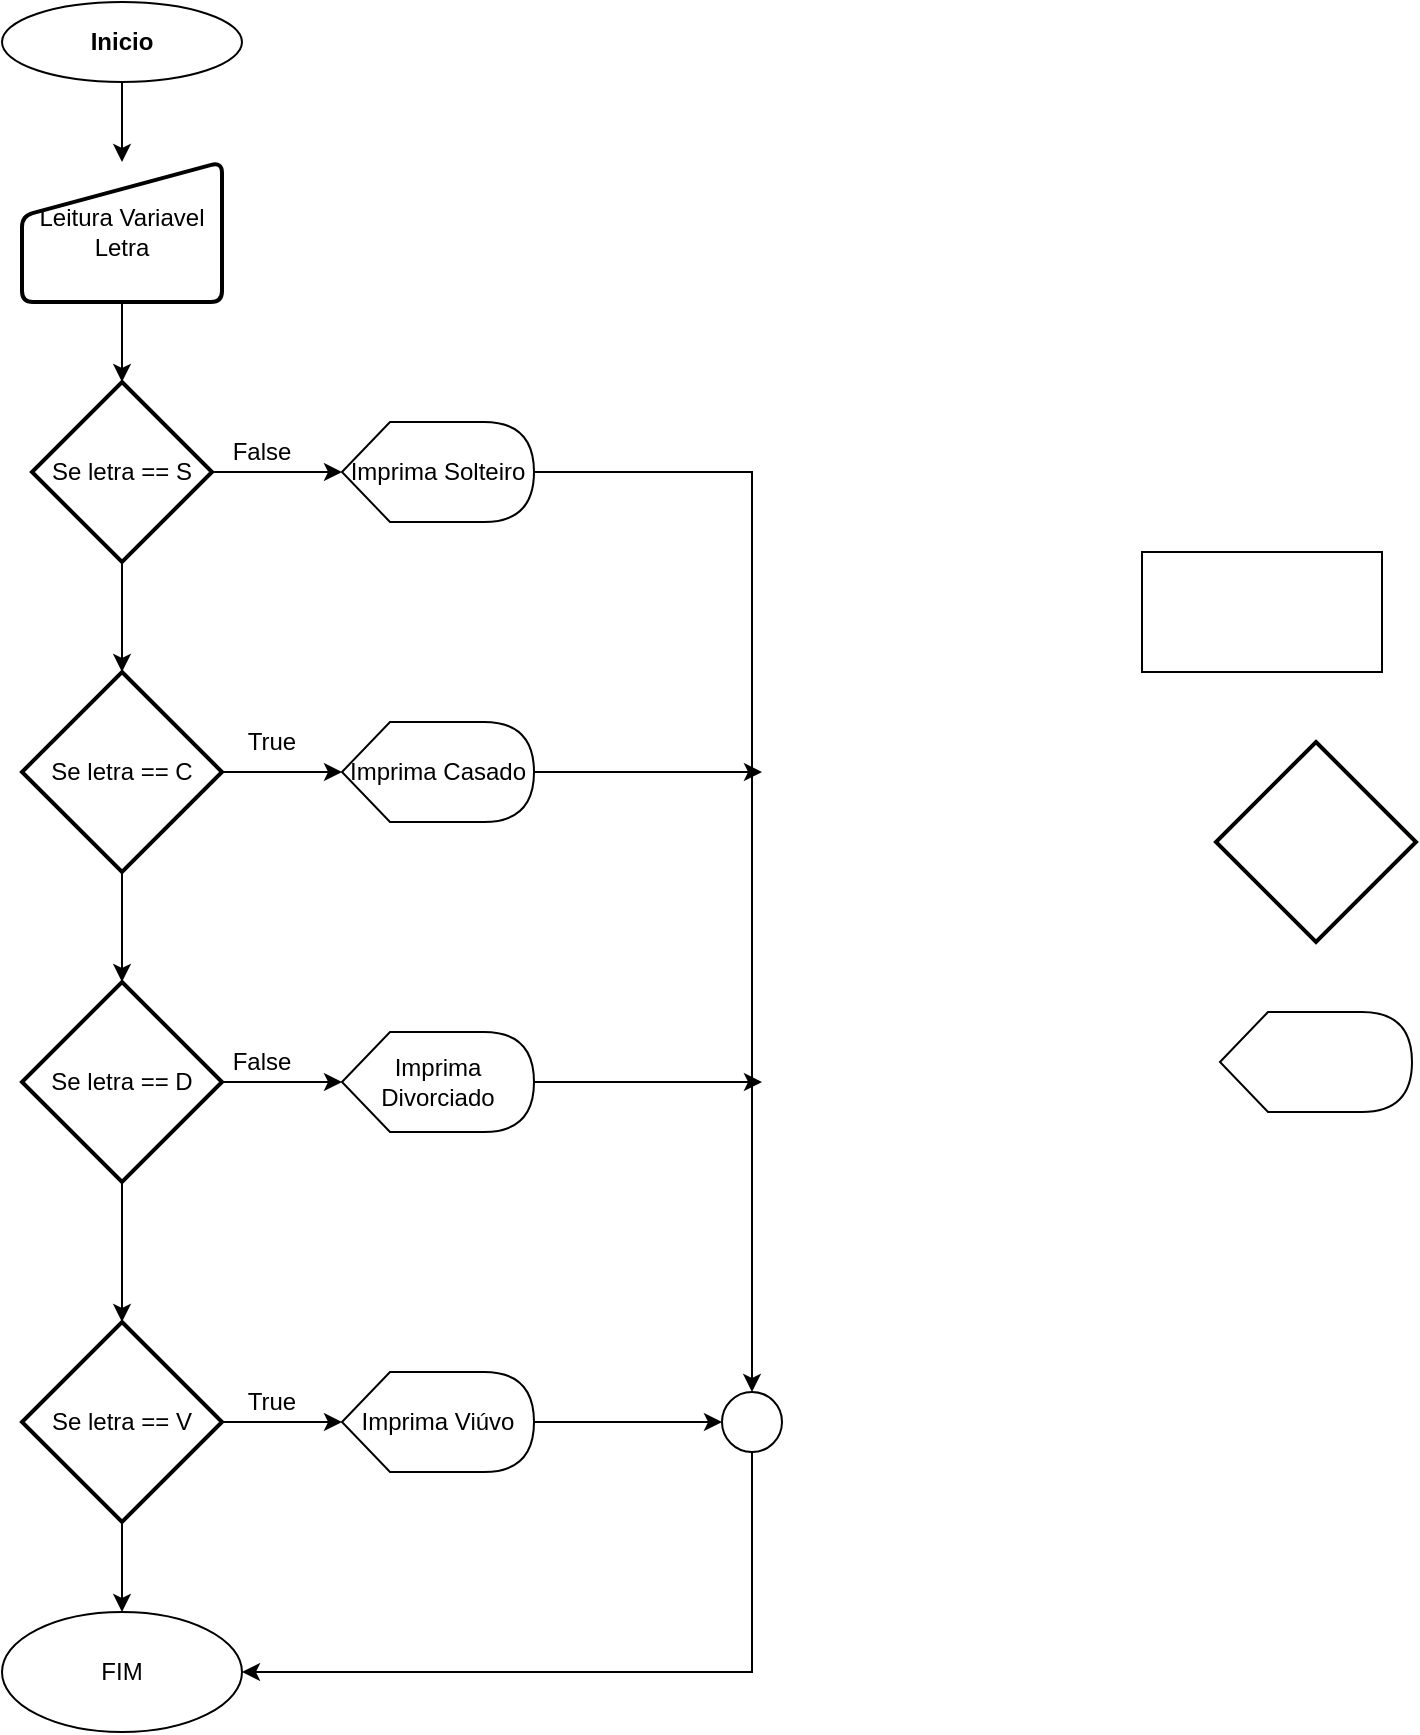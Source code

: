 <mxfile version="24.8.0">
  <diagram name="Página-1" id="ZA-Aunzl22P8KFDoaN0C">
    <mxGraphModel dx="1154" dy="538" grid="1" gridSize="10" guides="1" tooltips="1" connect="1" arrows="1" fold="1" page="1" pageScale="1" pageWidth="827" pageHeight="1169" math="0" shadow="0">
      <root>
        <mxCell id="0" />
        <mxCell id="1" parent="0" />
        <mxCell id="FufnaFPNU5PWBQHgHQ1B-16" value="" style="edgeStyle=orthogonalEdgeStyle;rounded=0;orthogonalLoop=1;jettySize=auto;html=1;" parent="1" source="FufnaFPNU5PWBQHgHQ1B-1" target="FufnaFPNU5PWBQHgHQ1B-3" edge="1">
          <mxGeometry relative="1" as="geometry" />
        </mxCell>
        <mxCell id="FufnaFPNU5PWBQHgHQ1B-1" value="Inicio" style="ellipse;whiteSpace=wrap;html=1;fontStyle=1" parent="1" vertex="1">
          <mxGeometry x="120" y="200" width="120" height="40" as="geometry" />
        </mxCell>
        <mxCell id="FufnaFPNU5PWBQHgHQ1B-2" value="FIM" style="ellipse;whiteSpace=wrap;html=1;" parent="1" vertex="1">
          <mxGeometry x="120" y="1005" width="120" height="60" as="geometry" />
        </mxCell>
        <mxCell id="FufnaFPNU5PWBQHgHQ1B-15" value="" style="edgeStyle=orthogonalEdgeStyle;rounded=0;orthogonalLoop=1;jettySize=auto;html=1;" parent="1" source="FufnaFPNU5PWBQHgHQ1B-3" target="FufnaFPNU5PWBQHgHQ1B-12" edge="1">
          <mxGeometry relative="1" as="geometry" />
        </mxCell>
        <mxCell id="FufnaFPNU5PWBQHgHQ1B-3" value="Leitura Variavel Letra" style="html=1;strokeWidth=2;shape=manualInput;whiteSpace=wrap;rounded=1;size=27;arcSize=11;" parent="1" vertex="1">
          <mxGeometry x="130" y="280" width="100" height="70" as="geometry" />
        </mxCell>
        <mxCell id="FufnaFPNU5PWBQHgHQ1B-4" value="" style="rounded=0;whiteSpace=wrap;html=1;" parent="1" vertex="1">
          <mxGeometry x="690" y="475" width="120" height="60" as="geometry" />
        </mxCell>
        <mxCell id="FufnaFPNU5PWBQHgHQ1B-5" value="" style="shape=display;whiteSpace=wrap;html=1;" parent="1" vertex="1">
          <mxGeometry x="729" y="705" width="96" height="50" as="geometry" />
        </mxCell>
        <mxCell id="FufnaFPNU5PWBQHgHQ1B-25" value="" style="edgeStyle=orthogonalEdgeStyle;rounded=0;orthogonalLoop=1;jettySize=auto;html=1;" parent="1" source="FufnaFPNU5PWBQHgHQ1B-6" target="FufnaFPNU5PWBQHgHQ1B-23" edge="1">
          <mxGeometry relative="1" as="geometry" />
        </mxCell>
        <mxCell id="FufnaFPNU5PWBQHgHQ1B-28" value="" style="edgeStyle=orthogonalEdgeStyle;rounded=0;orthogonalLoop=1;jettySize=auto;html=1;" parent="1" source="FufnaFPNU5PWBQHgHQ1B-6" target="FufnaFPNU5PWBQHgHQ1B-21" edge="1">
          <mxGeometry relative="1" as="geometry" />
        </mxCell>
        <mxCell id="FufnaFPNU5PWBQHgHQ1B-6" value="Se letra == D" style="strokeWidth=2;html=1;shape=mxgraph.flowchart.decision;whiteSpace=wrap;" parent="1" vertex="1">
          <mxGeometry x="130" y="690" width="100" height="100" as="geometry" />
        </mxCell>
        <mxCell id="bghfGazolIY_15rfyOPS-15" style="edgeStyle=orthogonalEdgeStyle;rounded=0;orthogonalLoop=1;jettySize=auto;html=1;exitX=0.5;exitY=1;exitDx=0;exitDy=0;entryX=1;entryY=0.5;entryDx=0;entryDy=0;" edge="1" parent="1" source="FufnaFPNU5PWBQHgHQ1B-7" target="FufnaFPNU5PWBQHgHQ1B-2">
          <mxGeometry relative="1" as="geometry" />
        </mxCell>
        <mxCell id="FufnaFPNU5PWBQHgHQ1B-7" value="" style="ellipse;whiteSpace=wrap;html=1;aspect=fixed;" parent="1" vertex="1">
          <mxGeometry x="480" y="895" width="30" height="30" as="geometry" />
        </mxCell>
        <mxCell id="FufnaFPNU5PWBQHgHQ1B-14" value="" style="edgeStyle=orthogonalEdgeStyle;rounded=0;orthogonalLoop=1;jettySize=auto;html=1;" parent="1" source="FufnaFPNU5PWBQHgHQ1B-12" target="FufnaFPNU5PWBQHgHQ1B-13" edge="1">
          <mxGeometry relative="1" as="geometry" />
        </mxCell>
        <mxCell id="FufnaFPNU5PWBQHgHQ1B-19" value="" style="edgeStyle=orthogonalEdgeStyle;rounded=0;orthogonalLoop=1;jettySize=auto;html=1;" parent="1" source="FufnaFPNU5PWBQHgHQ1B-12" target="FufnaFPNU5PWBQHgHQ1B-17" edge="1">
          <mxGeometry relative="1" as="geometry" />
        </mxCell>
        <mxCell id="FufnaFPNU5PWBQHgHQ1B-12" value="Se letra == S" style="strokeWidth=2;html=1;shape=mxgraph.flowchart.decision;whiteSpace=wrap;" parent="1" vertex="1">
          <mxGeometry x="135" y="390" width="90" height="90" as="geometry" />
        </mxCell>
        <mxCell id="bghfGazolIY_15rfyOPS-3" style="edgeStyle=orthogonalEdgeStyle;rounded=0;orthogonalLoop=1;jettySize=auto;html=1;entryX=0.5;entryY=0;entryDx=0;entryDy=0;" edge="1" parent="1" source="FufnaFPNU5PWBQHgHQ1B-13" target="FufnaFPNU5PWBQHgHQ1B-7">
          <mxGeometry relative="1" as="geometry" />
        </mxCell>
        <mxCell id="FufnaFPNU5PWBQHgHQ1B-13" value="Imprima Solteiro" style="shape=display;whiteSpace=wrap;html=1;" parent="1" vertex="1">
          <mxGeometry x="290" y="410" width="96" height="50" as="geometry" />
        </mxCell>
        <mxCell id="FufnaFPNU5PWBQHgHQ1B-20" value="" style="edgeStyle=orthogonalEdgeStyle;rounded=0;orthogonalLoop=1;jettySize=auto;html=1;" parent="1" source="FufnaFPNU5PWBQHgHQ1B-17" target="FufnaFPNU5PWBQHgHQ1B-18" edge="1">
          <mxGeometry relative="1" as="geometry" />
        </mxCell>
        <mxCell id="FufnaFPNU5PWBQHgHQ1B-27" value="" style="edgeStyle=orthogonalEdgeStyle;rounded=0;orthogonalLoop=1;jettySize=auto;html=1;" parent="1" source="FufnaFPNU5PWBQHgHQ1B-17" target="FufnaFPNU5PWBQHgHQ1B-6" edge="1">
          <mxGeometry relative="1" as="geometry" />
        </mxCell>
        <mxCell id="FufnaFPNU5PWBQHgHQ1B-17" value="Se letra == C" style="strokeWidth=2;html=1;shape=mxgraph.flowchart.decision;whiteSpace=wrap;" parent="1" vertex="1">
          <mxGeometry x="130" y="535" width="100" height="100" as="geometry" />
        </mxCell>
        <mxCell id="bghfGazolIY_15rfyOPS-16" style="edgeStyle=orthogonalEdgeStyle;rounded=0;orthogonalLoop=1;jettySize=auto;html=1;" edge="1" parent="1" source="FufnaFPNU5PWBQHgHQ1B-18">
          <mxGeometry relative="1" as="geometry">
            <mxPoint x="500.0" y="585" as="targetPoint" />
          </mxGeometry>
        </mxCell>
        <mxCell id="FufnaFPNU5PWBQHgHQ1B-18" value="Imprima Casado" style="shape=display;whiteSpace=wrap;html=1;" parent="1" vertex="1">
          <mxGeometry x="290" y="560" width="96" height="50" as="geometry" />
        </mxCell>
        <mxCell id="FufnaFPNU5PWBQHgHQ1B-26" value="" style="edgeStyle=orthogonalEdgeStyle;rounded=0;orthogonalLoop=1;jettySize=auto;html=1;" parent="1" source="FufnaFPNU5PWBQHgHQ1B-21" target="FufnaFPNU5PWBQHgHQ1B-24" edge="1">
          <mxGeometry relative="1" as="geometry" />
        </mxCell>
        <mxCell id="bghfGazolIY_15rfyOPS-1" value="" style="edgeStyle=orthogonalEdgeStyle;rounded=0;orthogonalLoop=1;jettySize=auto;html=1;" edge="1" parent="1" source="FufnaFPNU5PWBQHgHQ1B-21" target="FufnaFPNU5PWBQHgHQ1B-2">
          <mxGeometry relative="1" as="geometry" />
        </mxCell>
        <mxCell id="FufnaFPNU5PWBQHgHQ1B-21" value="Se letra == V" style="strokeWidth=2;html=1;shape=mxgraph.flowchart.decision;whiteSpace=wrap;" parent="1" vertex="1">
          <mxGeometry x="130" y="860" width="100" height="100" as="geometry" />
        </mxCell>
        <mxCell id="FufnaFPNU5PWBQHgHQ1B-22" value="" style="strokeWidth=2;html=1;shape=mxgraph.flowchart.decision;whiteSpace=wrap;" parent="1" vertex="1">
          <mxGeometry x="727" y="570" width="100" height="100" as="geometry" />
        </mxCell>
        <mxCell id="bghfGazolIY_15rfyOPS-17" style="edgeStyle=orthogonalEdgeStyle;rounded=0;orthogonalLoop=1;jettySize=auto;html=1;" edge="1" parent="1" source="FufnaFPNU5PWBQHgHQ1B-23">
          <mxGeometry relative="1" as="geometry">
            <mxPoint x="500.0" y="740" as="targetPoint" />
          </mxGeometry>
        </mxCell>
        <mxCell id="FufnaFPNU5PWBQHgHQ1B-23" value="Imprima Divorciado" style="shape=display;whiteSpace=wrap;html=1;" parent="1" vertex="1">
          <mxGeometry x="290" y="715" width="96" height="50" as="geometry" />
        </mxCell>
        <mxCell id="bghfGazolIY_15rfyOPS-2" value="" style="edgeStyle=orthogonalEdgeStyle;rounded=0;orthogonalLoop=1;jettySize=auto;html=1;" edge="1" parent="1" source="FufnaFPNU5PWBQHgHQ1B-24" target="FufnaFPNU5PWBQHgHQ1B-7">
          <mxGeometry relative="1" as="geometry" />
        </mxCell>
        <mxCell id="FufnaFPNU5PWBQHgHQ1B-24" value="Imprima Viúvo" style="shape=display;whiteSpace=wrap;html=1;" parent="1" vertex="1">
          <mxGeometry x="290" y="885" width="96" height="50" as="geometry" />
        </mxCell>
        <mxCell id="FufnaFPNU5PWBQHgHQ1B-29" value="False" style="text;html=1;align=center;verticalAlign=middle;whiteSpace=wrap;rounded=0;" parent="1" vertex="1">
          <mxGeometry x="220" y="715" width="60" height="30" as="geometry" />
        </mxCell>
        <mxCell id="FufnaFPNU5PWBQHgHQ1B-30" value="True" style="text;html=1;align=center;verticalAlign=middle;whiteSpace=wrap;rounded=0;" parent="1" vertex="1">
          <mxGeometry x="225" y="555" width="60" height="30" as="geometry" />
        </mxCell>
        <mxCell id="FufnaFPNU5PWBQHgHQ1B-32" value="True" style="text;html=1;align=center;verticalAlign=middle;whiteSpace=wrap;rounded=0;" parent="1" vertex="1">
          <mxGeometry x="225" y="885" width="60" height="30" as="geometry" />
        </mxCell>
        <mxCell id="FufnaFPNU5PWBQHgHQ1B-33" value="False" style="text;html=1;align=center;verticalAlign=middle;whiteSpace=wrap;rounded=0;" parent="1" vertex="1">
          <mxGeometry x="220" y="410" width="60" height="30" as="geometry" />
        </mxCell>
      </root>
    </mxGraphModel>
  </diagram>
</mxfile>
